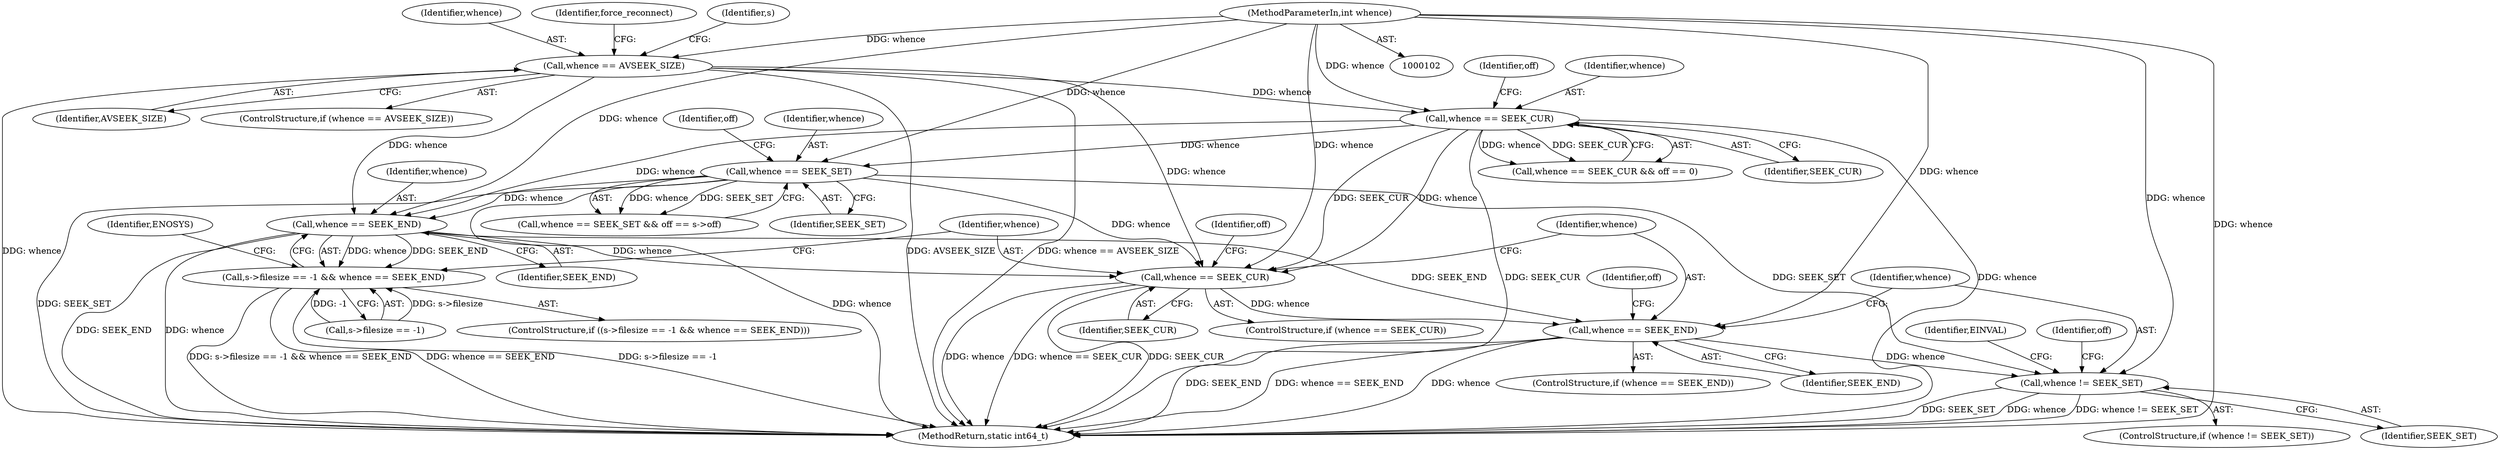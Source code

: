 digraph "1_FFmpeg_2a05c8f813de6f2278827734bf8102291e7484aa_5@del" {
"1000176" [label="(Call,whence == SEEK_END)"];
"1000148" [label="(Call,whence == SEEK_CUR)"];
"1000134" [label="(Call,whence == AVSEEK_SIZE)"];
"1000105" [label="(MethodParameterIn,int whence)"];
"1000155" [label="(Call,whence == SEEK_SET)"];
"1000169" [label="(Call,s->filesize == -1 && whence == SEEK_END)"];
"1000183" [label="(Call,whence == SEEK_CUR)"];
"1000193" [label="(Call,whence == SEEK_END)"];
"1000203" [label="(Call,whence != SEEK_SET)"];
"1000185" [label="(Identifier,SEEK_CUR)"];
"1000187" [label="(Identifier,off)"];
"1000156" [label="(Identifier,whence)"];
"1000203" [label="(Call,whence != SEEK_SET)"];
"1000197" [label="(Identifier,off)"];
"1000148" [label="(Call,whence == SEEK_CUR)"];
"1000204" [label="(Identifier,whence)"];
"1000136" [label="(Identifier,AVSEEK_SIZE)"];
"1000150" [label="(Identifier,SEEK_CUR)"];
"1000147" [label="(Call,whence == SEEK_CUR && off == 0)"];
"1000135" [label="(Identifier,whence)"];
"1000178" [label="(Identifier,SEEK_END)"];
"1000134" [label="(Call,whence == AVSEEK_SIZE)"];
"1000184" [label="(Identifier,whence)"];
"1000145" [label="(Identifier,force_reconnect)"];
"1000152" [label="(Identifier,off)"];
"1000133" [label="(ControlStructure,if (whence == AVSEEK_SIZE))"];
"1000176" [label="(Call,whence == SEEK_END)"];
"1000192" [label="(ControlStructure,if (whence == SEEK_END))"];
"1000208" [label="(Identifier,EINVAL)"];
"1000193" [label="(Call,whence == SEEK_END)"];
"1000139" [label="(Identifier,s)"];
"1000182" [label="(ControlStructure,if (whence == SEEK_CUR))"];
"1000157" [label="(Identifier,SEEK_SET)"];
"1000183" [label="(Call,whence == SEEK_CUR)"];
"1000205" [label="(Identifier,SEEK_SET)"];
"1000181" [label="(Identifier,ENOSYS)"];
"1000169" [label="(Call,s->filesize == -1 && whence == SEEK_END)"];
"1000306" [label="(MethodReturn,static int64_t)"];
"1000159" [label="(Identifier,off)"];
"1000170" [label="(Call,s->filesize == -1)"];
"1000195" [label="(Identifier,SEEK_END)"];
"1000177" [label="(Identifier,whence)"];
"1000211" [label="(Identifier,off)"];
"1000194" [label="(Identifier,whence)"];
"1000202" [label="(ControlStructure,if (whence != SEEK_SET))"];
"1000105" [label="(MethodParameterIn,int whence)"];
"1000149" [label="(Identifier,whence)"];
"1000154" [label="(Call,whence == SEEK_SET && off == s->off)"];
"1000168" [label="(ControlStructure,if ((s->filesize == -1 && whence == SEEK_END)))"];
"1000155" [label="(Call,whence == SEEK_SET)"];
"1000176" -> "1000169"  [label="AST: "];
"1000176" -> "1000178"  [label="CFG: "];
"1000177" -> "1000176"  [label="AST: "];
"1000178" -> "1000176"  [label="AST: "];
"1000169" -> "1000176"  [label="CFG: "];
"1000176" -> "1000306"  [label="DDG: SEEK_END"];
"1000176" -> "1000306"  [label="DDG: whence"];
"1000176" -> "1000169"  [label="DDG: whence"];
"1000176" -> "1000169"  [label="DDG: SEEK_END"];
"1000148" -> "1000176"  [label="DDG: whence"];
"1000134" -> "1000176"  [label="DDG: whence"];
"1000155" -> "1000176"  [label="DDG: whence"];
"1000105" -> "1000176"  [label="DDG: whence"];
"1000176" -> "1000183"  [label="DDG: whence"];
"1000176" -> "1000193"  [label="DDG: SEEK_END"];
"1000148" -> "1000147"  [label="AST: "];
"1000148" -> "1000150"  [label="CFG: "];
"1000149" -> "1000148"  [label="AST: "];
"1000150" -> "1000148"  [label="AST: "];
"1000152" -> "1000148"  [label="CFG: "];
"1000147" -> "1000148"  [label="CFG: "];
"1000148" -> "1000306"  [label="DDG: whence"];
"1000148" -> "1000306"  [label="DDG: SEEK_CUR"];
"1000148" -> "1000147"  [label="DDG: whence"];
"1000148" -> "1000147"  [label="DDG: SEEK_CUR"];
"1000134" -> "1000148"  [label="DDG: whence"];
"1000105" -> "1000148"  [label="DDG: whence"];
"1000148" -> "1000155"  [label="DDG: whence"];
"1000148" -> "1000183"  [label="DDG: whence"];
"1000148" -> "1000183"  [label="DDG: SEEK_CUR"];
"1000134" -> "1000133"  [label="AST: "];
"1000134" -> "1000136"  [label="CFG: "];
"1000135" -> "1000134"  [label="AST: "];
"1000136" -> "1000134"  [label="AST: "];
"1000139" -> "1000134"  [label="CFG: "];
"1000145" -> "1000134"  [label="CFG: "];
"1000134" -> "1000306"  [label="DDG: whence == AVSEEK_SIZE"];
"1000134" -> "1000306"  [label="DDG: whence"];
"1000134" -> "1000306"  [label="DDG: AVSEEK_SIZE"];
"1000105" -> "1000134"  [label="DDG: whence"];
"1000134" -> "1000183"  [label="DDG: whence"];
"1000105" -> "1000102"  [label="AST: "];
"1000105" -> "1000306"  [label="DDG: whence"];
"1000105" -> "1000155"  [label="DDG: whence"];
"1000105" -> "1000183"  [label="DDG: whence"];
"1000105" -> "1000193"  [label="DDG: whence"];
"1000105" -> "1000203"  [label="DDG: whence"];
"1000155" -> "1000154"  [label="AST: "];
"1000155" -> "1000157"  [label="CFG: "];
"1000156" -> "1000155"  [label="AST: "];
"1000157" -> "1000155"  [label="AST: "];
"1000159" -> "1000155"  [label="CFG: "];
"1000154" -> "1000155"  [label="CFG: "];
"1000155" -> "1000306"  [label="DDG: SEEK_SET"];
"1000155" -> "1000306"  [label="DDG: whence"];
"1000155" -> "1000154"  [label="DDG: whence"];
"1000155" -> "1000154"  [label="DDG: SEEK_SET"];
"1000155" -> "1000183"  [label="DDG: whence"];
"1000155" -> "1000203"  [label="DDG: SEEK_SET"];
"1000169" -> "1000168"  [label="AST: "];
"1000169" -> "1000170"  [label="CFG: "];
"1000170" -> "1000169"  [label="AST: "];
"1000181" -> "1000169"  [label="CFG: "];
"1000184" -> "1000169"  [label="CFG: "];
"1000169" -> "1000306"  [label="DDG: s->filesize == -1 && whence == SEEK_END"];
"1000169" -> "1000306"  [label="DDG: whence == SEEK_END"];
"1000169" -> "1000306"  [label="DDG: s->filesize == -1"];
"1000170" -> "1000169"  [label="DDG: s->filesize"];
"1000170" -> "1000169"  [label="DDG: -1"];
"1000183" -> "1000182"  [label="AST: "];
"1000183" -> "1000185"  [label="CFG: "];
"1000184" -> "1000183"  [label="AST: "];
"1000185" -> "1000183"  [label="AST: "];
"1000187" -> "1000183"  [label="CFG: "];
"1000194" -> "1000183"  [label="CFG: "];
"1000183" -> "1000306"  [label="DDG: SEEK_CUR"];
"1000183" -> "1000306"  [label="DDG: whence"];
"1000183" -> "1000306"  [label="DDG: whence == SEEK_CUR"];
"1000183" -> "1000193"  [label="DDG: whence"];
"1000193" -> "1000192"  [label="AST: "];
"1000193" -> "1000195"  [label="CFG: "];
"1000194" -> "1000193"  [label="AST: "];
"1000195" -> "1000193"  [label="AST: "];
"1000197" -> "1000193"  [label="CFG: "];
"1000204" -> "1000193"  [label="CFG: "];
"1000193" -> "1000306"  [label="DDG: whence"];
"1000193" -> "1000306"  [label="DDG: SEEK_END"];
"1000193" -> "1000306"  [label="DDG: whence == SEEK_END"];
"1000193" -> "1000203"  [label="DDG: whence"];
"1000203" -> "1000202"  [label="AST: "];
"1000203" -> "1000205"  [label="CFG: "];
"1000204" -> "1000203"  [label="AST: "];
"1000205" -> "1000203"  [label="AST: "];
"1000208" -> "1000203"  [label="CFG: "];
"1000211" -> "1000203"  [label="CFG: "];
"1000203" -> "1000306"  [label="DDG: whence != SEEK_SET"];
"1000203" -> "1000306"  [label="DDG: SEEK_SET"];
"1000203" -> "1000306"  [label="DDG: whence"];
}
